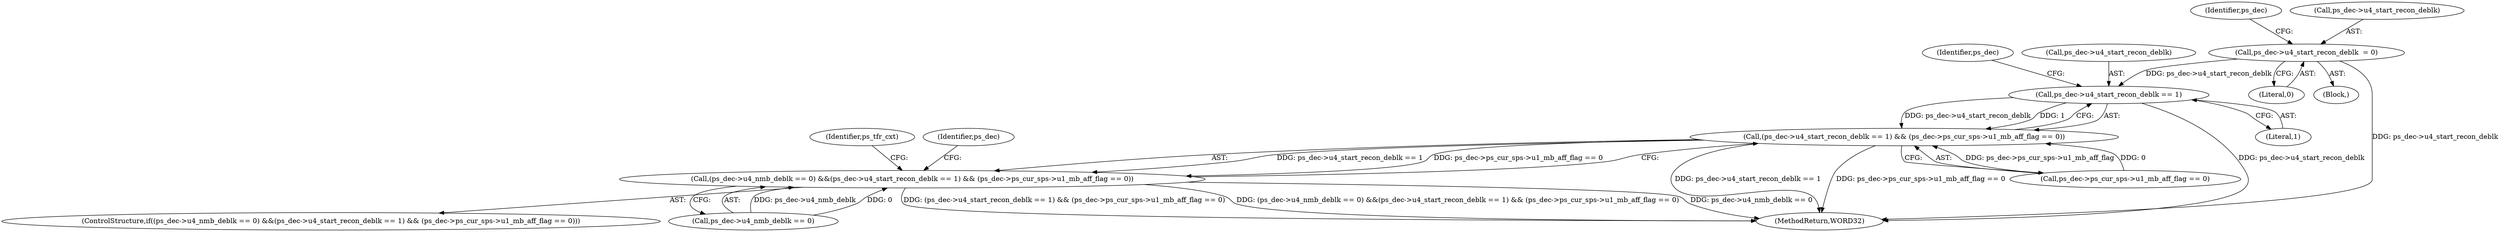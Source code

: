 digraph "0_Android_e86d3cfd2bc28dac421092106751e5638d54a848@pointer" {
"1001682" [label="(Call,ps_dec->u4_start_recon_deblk == 1)"];
"1000980" [label="(Call,ps_dec->u4_start_recon_deblk  = 0)"];
"1001681" [label="(Call,(ps_dec->u4_start_recon_deblk == 1) && (ps_dec->ps_cur_sps->u1_mb_aff_flag == 0))"];
"1001675" [label="(Call,(ps_dec->u4_nmb_deblk == 0) &&(ps_dec->u4_start_recon_deblk == 1) && (ps_dec->ps_cur_sps->u1_mb_aff_flag == 0))"];
"1001676" [label="(Call,ps_dec->u4_nmb_deblk == 0)"];
"1001675" [label="(Call,(ps_dec->u4_nmb_deblk == 0) &&(ps_dec->u4_start_recon_deblk == 1) && (ps_dec->ps_cur_sps->u1_mb_aff_flag == 0))"];
"1001674" [label="(ControlStructure,if((ps_dec->u4_nmb_deblk == 0) &&(ps_dec->u4_start_recon_deblk == 1) && (ps_dec->ps_cur_sps->u1_mb_aff_flag == 0)))"];
"1001681" [label="(Call,(ps_dec->u4_start_recon_deblk == 1) && (ps_dec->ps_cur_sps->u1_mb_aff_flag == 0))"];
"1001686" [label="(Literal,1)"];
"1001700" [label="(Identifier,ps_tfr_cxt)"];
"1001763" [label="(Identifier,ps_dec)"];
"1000984" [label="(Literal,0)"];
"1001690" [label="(Identifier,ps_dec)"];
"1001683" [label="(Call,ps_dec->u4_start_recon_deblk)"];
"1000157" [label="(Block,)"];
"1000980" [label="(Call,ps_dec->u4_start_recon_deblk  = 0)"];
"1000987" [label="(Identifier,ps_dec)"];
"1001682" [label="(Call,ps_dec->u4_start_recon_deblk == 1)"];
"1002272" [label="(MethodReturn,WORD32)"];
"1000981" [label="(Call,ps_dec->u4_start_recon_deblk)"];
"1001687" [label="(Call,ps_dec->ps_cur_sps->u1_mb_aff_flag == 0)"];
"1001682" -> "1001681"  [label="AST: "];
"1001682" -> "1001686"  [label="CFG: "];
"1001683" -> "1001682"  [label="AST: "];
"1001686" -> "1001682"  [label="AST: "];
"1001690" -> "1001682"  [label="CFG: "];
"1001681" -> "1001682"  [label="CFG: "];
"1001682" -> "1002272"  [label="DDG: ps_dec->u4_start_recon_deblk"];
"1001682" -> "1001681"  [label="DDG: ps_dec->u4_start_recon_deblk"];
"1001682" -> "1001681"  [label="DDG: 1"];
"1000980" -> "1001682"  [label="DDG: ps_dec->u4_start_recon_deblk"];
"1000980" -> "1000157"  [label="AST: "];
"1000980" -> "1000984"  [label="CFG: "];
"1000981" -> "1000980"  [label="AST: "];
"1000984" -> "1000980"  [label="AST: "];
"1000987" -> "1000980"  [label="CFG: "];
"1000980" -> "1002272"  [label="DDG: ps_dec->u4_start_recon_deblk"];
"1001681" -> "1001675"  [label="AST: "];
"1001681" -> "1001687"  [label="CFG: "];
"1001687" -> "1001681"  [label="AST: "];
"1001675" -> "1001681"  [label="CFG: "];
"1001681" -> "1002272"  [label="DDG: ps_dec->u4_start_recon_deblk == 1"];
"1001681" -> "1002272"  [label="DDG: ps_dec->ps_cur_sps->u1_mb_aff_flag == 0"];
"1001681" -> "1001675"  [label="DDG: ps_dec->u4_start_recon_deblk == 1"];
"1001681" -> "1001675"  [label="DDG: ps_dec->ps_cur_sps->u1_mb_aff_flag == 0"];
"1001687" -> "1001681"  [label="DDG: ps_dec->ps_cur_sps->u1_mb_aff_flag"];
"1001687" -> "1001681"  [label="DDG: 0"];
"1001675" -> "1001674"  [label="AST: "];
"1001675" -> "1001676"  [label="CFG: "];
"1001676" -> "1001675"  [label="AST: "];
"1001700" -> "1001675"  [label="CFG: "];
"1001763" -> "1001675"  [label="CFG: "];
"1001675" -> "1002272"  [label="DDG: (ps_dec->u4_start_recon_deblk == 1) && (ps_dec->ps_cur_sps->u1_mb_aff_flag == 0)"];
"1001675" -> "1002272"  [label="DDG: (ps_dec->u4_nmb_deblk == 0) &&(ps_dec->u4_start_recon_deblk == 1) && (ps_dec->ps_cur_sps->u1_mb_aff_flag == 0)"];
"1001675" -> "1002272"  [label="DDG: ps_dec->u4_nmb_deblk == 0"];
"1001676" -> "1001675"  [label="DDG: ps_dec->u4_nmb_deblk"];
"1001676" -> "1001675"  [label="DDG: 0"];
}
